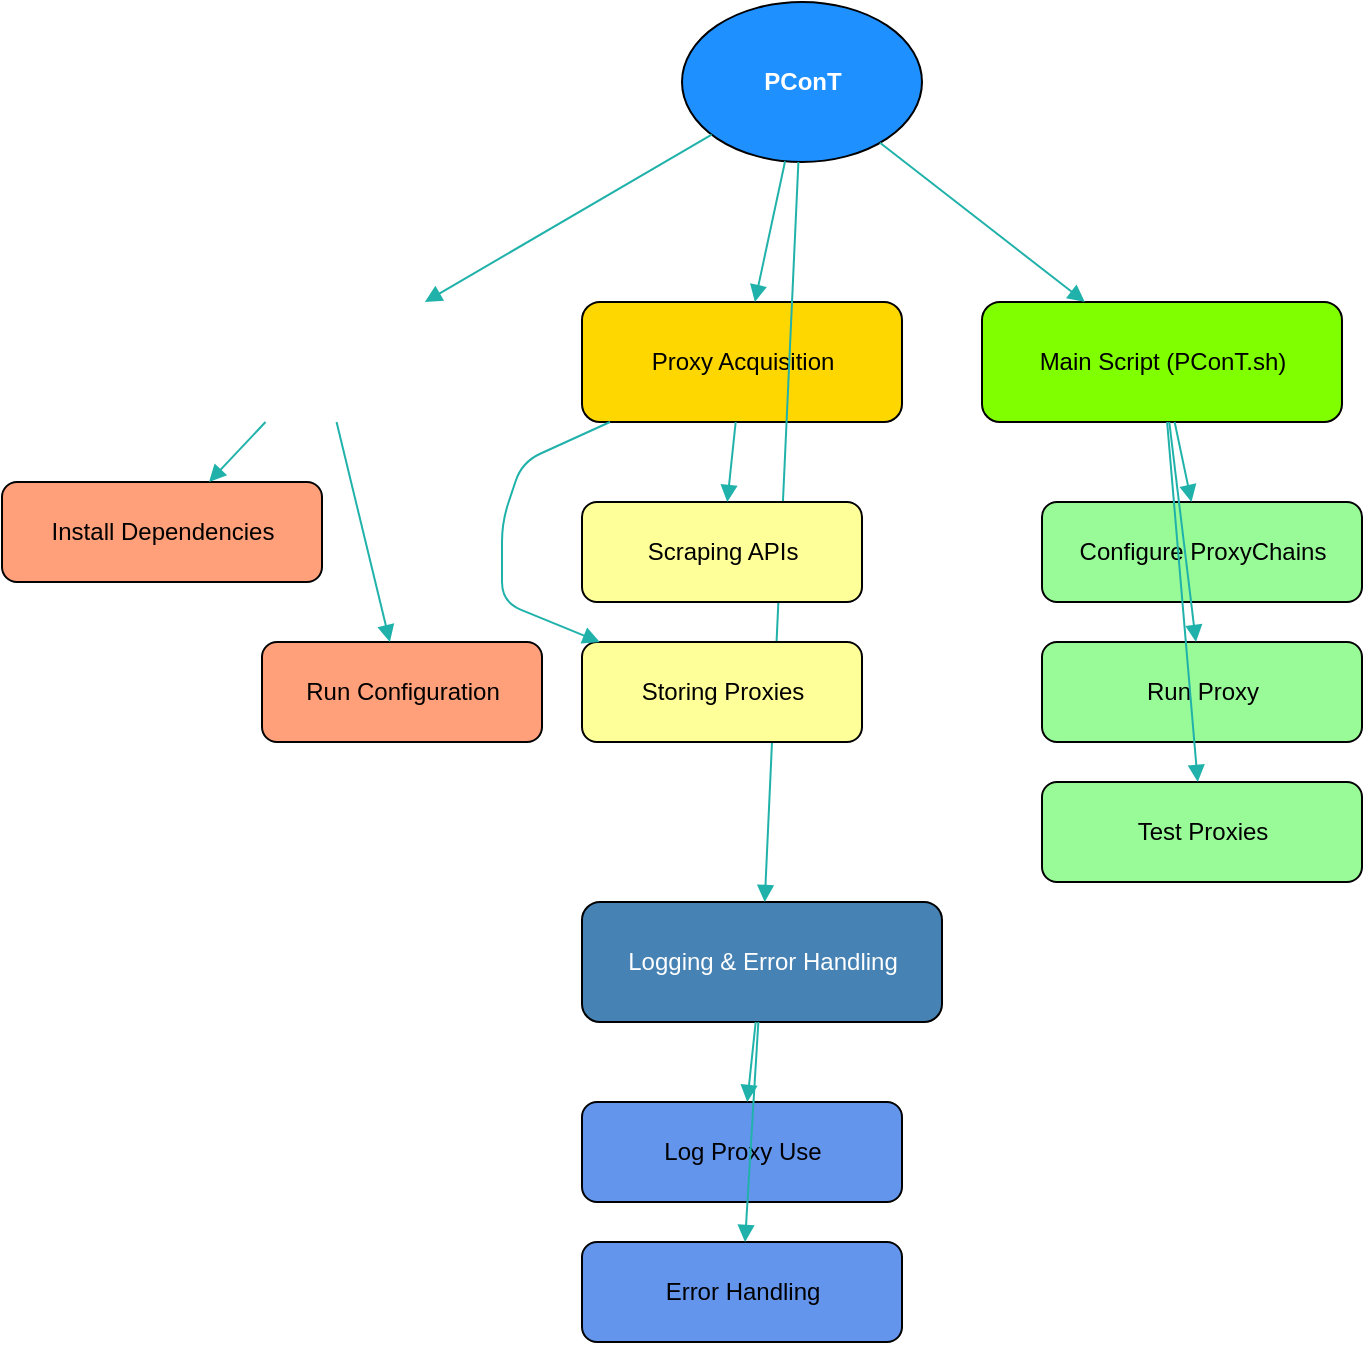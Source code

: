 <mxfile version="24.7.16">
  <diagram id="complexProjectDiagram" name="PConT Complex Project Outline">
    <mxGraphModel dx="1434" dy="763" grid="1" gridSize="10" guides="1" tooltips="1" connect="1" arrows="1" fold="1" page="1" pageScale="1" pageWidth="850" pageHeight="1100" math="0" shadow="0">
      <root>
        <mxCell id="0" />
        <mxCell id="1" parent="0" />
        <mxCell id="2" value="PConT" style="ellipse;html=1;fillColor=#1E90FF;fontColor=#FFFFFF;fontStyle=1;" parent="1" vertex="1">
          <mxGeometry x="400" y="50" width="120" height="80" as="geometry" />
        </mxCell>
        <mxCell id="4" value="Proxy Acquisition" style="rounded=1;html=1;fillColor=#FFD700;fontColor=#000000;" parent="1" vertex="1">
          <mxGeometry x="350" y="200" width="160" height="60" as="geometry" />
        </mxCell>
        <mxCell id="5" value="Main Script (PConT.sh)" style="rounded=1;html=1;fillColor=#7FFF00;fontColor=#000000;" parent="1" vertex="1">
          <mxGeometry x="550" y="200" width="180" height="60" as="geometry" />
        </mxCell>
        <mxCell id="6" value="Logging &amp; Error Handling" style="rounded=1;html=1;fillColor=#4682B4;fontColor=#FFFFFF;" parent="1" vertex="1">
          <mxGeometry x="350" y="500" width="180" height="60" as="geometry" />
        </mxCell>
        <mxCell id="7" style="endArrow=block;strokeColor=#20B2AA;" parent="1" source="2" edge="1">
          <mxGeometry relative="1" as="geometry">
            <mxPoint x="271.429" y="200" as="targetPoint" />
          </mxGeometry>
        </mxCell>
        <mxCell id="8" style="endArrow=block;strokeColor=#20B2AA;" parent="1" source="2" target="4" edge="1">
          <mxGeometry relative="1" as="geometry" />
        </mxCell>
        <mxCell id="9" style="endArrow=block;strokeColor=#20B2AA;" parent="1" source="2" target="5" edge="1">
          <mxGeometry relative="1" as="geometry" />
        </mxCell>
        <mxCell id="10" style="endArrow=block;strokeColor=#20B2AA;" parent="1" source="2" target="6" edge="1">
          <mxGeometry relative="1" as="geometry" />
        </mxCell>
        <mxCell id="11" value="Install Dependencies" style="rounded=1;html=1;fillColor=#FFA07A;fontColor=#000000;" parent="1" vertex="1">
          <mxGeometry x="60" y="290" width="160" height="50" as="geometry" />
        </mxCell>
        <mxCell id="12" value="Run Configuration" style="rounded=1;html=1;fillColor=#FFA07A;fontColor=#000000;" parent="1" vertex="1">
          <mxGeometry x="190" y="370" width="140" height="50" as="geometry" />
        </mxCell>
        <mxCell id="13" style="endArrow=block;strokeColor=#20B2AA;" parent="1" target="11" edge="1">
          <mxGeometry relative="1" as="geometry">
            <mxPoint x="191.765" y="260" as="sourcePoint" />
          </mxGeometry>
        </mxCell>
        <mxCell id="14" style="endArrow=block;strokeColor=#20B2AA;" parent="1" target="12" edge="1">
          <mxGeometry relative="1" as="geometry">
            <mxPoint x="227.273" y="260" as="sourcePoint" />
          </mxGeometry>
        </mxCell>
        <mxCell id="15" value="Scraping APIs" style="rounded=1;html=1;fillColor=#FFFF99;fontColor=#000000;" parent="1" vertex="1">
          <mxGeometry x="350" y="300" width="140" height="50" as="geometry" />
        </mxCell>
        <mxCell id="16" value="Storing Proxies" style="rounded=1;html=1;fillColor=#FFFF99;fontColor=#000000;" parent="1" vertex="1">
          <mxGeometry x="350" y="370" width="140" height="50" as="geometry" />
        </mxCell>
        <mxCell id="17" style="endArrow=block;strokeColor=#20B2AA;" parent="1" source="4" target="15" edge="1">
          <mxGeometry relative="1" as="geometry" />
        </mxCell>
        <mxCell id="18" style="endArrow=block;strokeColor=#20B2AA;" parent="1" source="4" target="16" edge="1">
          <mxGeometry relative="1" as="geometry">
            <Array as="points">
              <mxPoint x="320" y="280" />
              <mxPoint x="310" y="310" />
              <mxPoint x="310" y="350" />
            </Array>
          </mxGeometry>
        </mxCell>
        <mxCell id="19" value="Configure ProxyChains" style="rounded=1;html=1;fillColor=#98FB98;fontColor=#000000;" parent="1" vertex="1">
          <mxGeometry x="580" y="300" width="160" height="50" as="geometry" />
        </mxCell>
        <mxCell id="20" value="Run Proxy" style="rounded=1;html=1;fillColor=#98FB98;fontColor=#000000;" parent="1" vertex="1">
          <mxGeometry x="580" y="370" width="160" height="50" as="geometry" />
        </mxCell>
        <mxCell id="21" value="Test Proxies" style="rounded=1;html=1;fillColor=#98FB98;fontColor=#000000;" parent="1" vertex="1">
          <mxGeometry x="580" y="440" width="160" height="50" as="geometry" />
        </mxCell>
        <mxCell id="22" style="endArrow=block;strokeColor=#20B2AA;" parent="1" source="5" target="19" edge="1">
          <mxGeometry relative="1" as="geometry" />
        </mxCell>
        <mxCell id="23" style="endArrow=block;strokeColor=#20B2AA;" parent="1" source="5" target="20" edge="1">
          <mxGeometry relative="1" as="geometry" />
        </mxCell>
        <mxCell id="24" style="endArrow=block;strokeColor=#20B2AA;" parent="1" source="5" target="21" edge="1">
          <mxGeometry relative="1" as="geometry" />
        </mxCell>
        <mxCell id="25" value="Log Proxy Use" style="rounded=1;html=1;fillColor=#6495ED;fontColor=#000000;" parent="1" vertex="1">
          <mxGeometry x="350" y="600" width="160" height="50" as="geometry" />
        </mxCell>
        <mxCell id="26" value="Error Handling" style="rounded=1;html=1;fillColor=#6495ED;fontColor=#000000;" parent="1" vertex="1">
          <mxGeometry x="350" y="670" width="160" height="50" as="geometry" />
        </mxCell>
        <mxCell id="27" style="endArrow=block;strokeColor=#20B2AA;" parent="1" source="6" target="25" edge="1">
          <mxGeometry relative="1" as="geometry" />
        </mxCell>
        <mxCell id="28" style="endArrow=block;strokeColor=#20B2AA;" parent="1" source="6" target="26" edge="1">
          <mxGeometry relative="1" as="geometry" />
        </mxCell>
      </root>
    </mxGraphModel>
  </diagram>
</mxfile>
